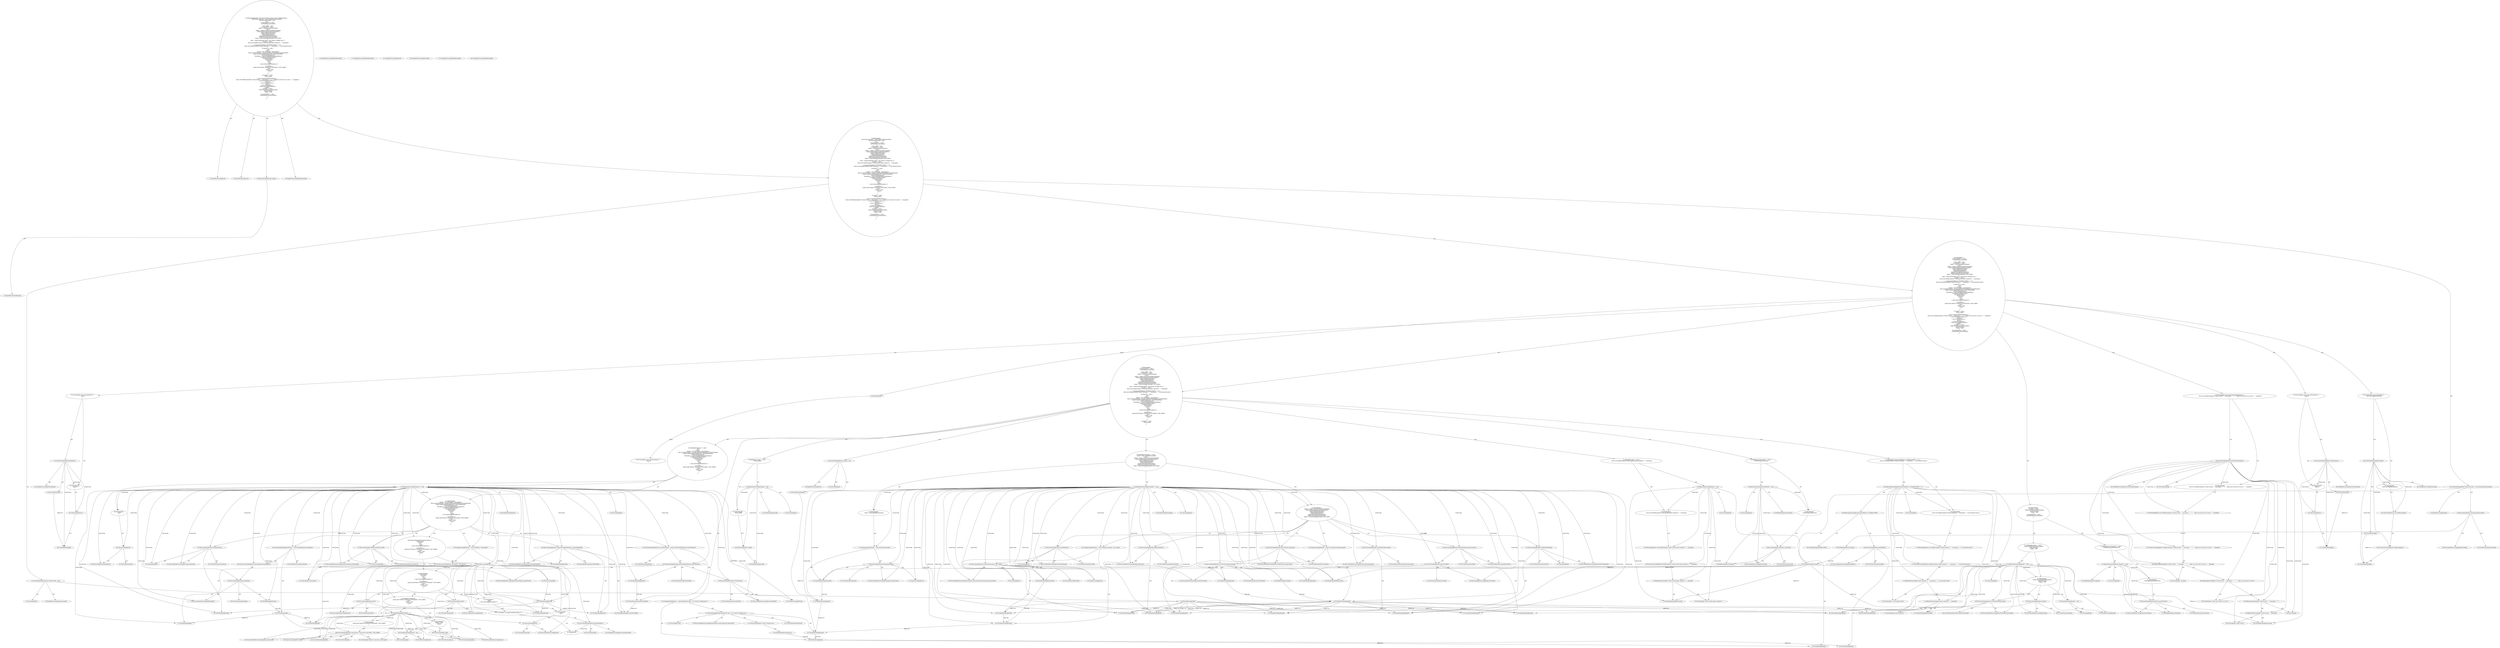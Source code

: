 digraph "execute#?,Project" {
0 [label="2:CtTypeReferenceImpl@void" shape=ellipse]
1 [label="2:CtVirtualElement@execute" shape=ellipse]
2 [label="2:CtParameterImpl@Project project" shape=ellipse]
3 [label="2:CtTypeReferenceImpl@Project" shape=ellipse]
4 [label="2:CtTypeReferenceImpl@BuildException" shape=ellipse]
5 [label="3:CtTypeReferenceImpl@String" shape=ellipse]
6 [label="3:CtExecutableReferenceImpl@getExecutable()" shape=ellipse]
7 [label="3:CtVirtualElement@getExecutable" shape=ellipse]
8 [label="3:CtFieldReadImpl@javaCommand" shape=ellipse]
9 [label="3:CtInvocationImpl@javaCommand.getExecutable()" shape=ellipse]
10 [label="3:CtVirtualElement@classname" shape=ellipse]
11 [label="3:CtLocalVariableImpl@final String classname = javaCommand.getExecutable()" shape=ellipse]
12 [label="4:CtTypeReferenceImpl@AntClassLoader" shape=ellipse]
13 [label="4:CtLiteralImpl@null" shape=ellipse]
14 [label="4:CtVirtualElement@loader" shape=ellipse]
15 [label="4:CtLocalVariableImpl@AntClassLoader loader = null" shape=ellipse]
16 [label="6:CtFieldReadImpl@sysProperties" shape=ellipse]
17 [label="6:CtLiteralImpl@null" shape=ellipse]
18 [label="6:CtBinaryOperatorImpl@sysProperties != null" shape=ellipse]
19 [label="7:CtExecutableReferenceImpl@setSystem()" shape=ellipse]
20 [label="7:CtVirtualElement@setSystem" shape=ellipse]
21 [label="7:CtFieldReadImpl@sysProperties" shape=ellipse]
22 [label="7:CtInvocationImpl@sysProperties.setSystem()" shape=ellipse]
23 [label="6:CtBlockImpl@\{
    sysProperties.setSystem();
\}" shape=ellipse]
24 [label="6:CtIfImpl@if (sysProperties != null) \{
    sysProperties.setSystem();
\}" shape=ellipse]
25 [label="9:CtTypeReferenceImpl@Class" shape=ellipse]
26 [label="9:CtLiteralImpl@null" shape=ellipse]
27 [label="9:CtVirtualElement@target" shape=ellipse]
28 [label="9:CtLocalVariableImpl@Class target = null" shape=ellipse]
29 [label="10:CtFieldReadImpl@classpath" shape=ellipse]
30 [label="10:CtLiteralImpl@null" shape=ellipse]
31 [label="10:CtBinaryOperatorImpl@classpath == null" shape=ellipse]
32 [label="11:CtVariableWriteImpl@target" shape=ellipse]
33 [label="11:CtExecutableReferenceImpl@forName(java.lang.String)" shape=ellipse]
34 [label="11:CtVirtualElement@forName" shape=ellipse]
35 [label="11:CtTypeAccessImpl@Class" shape=ellipse]
36 [label="11:CtVariableReadImpl@classname" shape=ellipse]
37 [label="11:CtInvocationImpl@Class.forName(classname)" shape=ellipse]
38 [label="11:CtAssignmentImpl@target = Class.forName(classname)" shape=ellipse]
39 [label="10:CtBlockImpl@\{
    target = Class.forName(classname);
\}" shape=ellipse]
40 [label="13:CtVariableWriteImpl@loader" shape=ellipse]
41 [label="13:CtExecutableReferenceImpl@createClassLoader()" shape=ellipse]
42 [label="13:CtVirtualElement@createClassLoader" shape=ellipse]
43 [label="13:CtVariableReadImpl@project" shape=ellipse]
44 [label="13:CtFieldReadImpl@classpath" shape=ellipse]
45 [label="13:CtInvocationImpl@project.createClassLoader(classpath)" shape=ellipse]
46 [label="13:CtAssignmentImpl@loader = project.createClassLoader(classpath)" shape=ellipse]
47 [label="14:CtExecutableReferenceImpl@setParent()" shape=ellipse]
48 [label="14:CtVirtualElement@setParent" shape=ellipse]
49 [label="14:CtVariableReadImpl@loader" shape=ellipse]
50 [label="14:CtExecutableReferenceImpl@getCoreLoader()" shape=ellipse]
51 [label="14:CtVirtualElement@getCoreLoader" shape=ellipse]
52 [label="14:CtVariableReadImpl@project" shape=ellipse]
53 [label="14:CtInvocationImpl@project.getCoreLoader()" shape=ellipse]
54 [label="14:CtInvocationImpl@loader.setParent(project.getCoreLoader())" shape=ellipse]
55 [label="15:CtExecutableReferenceImpl@setParentFirst(boolean)" shape=ellipse]
56 [label="15:CtVirtualElement@setParentFirst" shape=ellipse]
57 [label="15:CtVariableReadImpl@loader" shape=ellipse]
58 [label="15:CtLiteralImpl@false" shape=ellipse]
59 [label="15:CtInvocationImpl@loader.setParentFirst(false)" shape=ellipse]
60 [label="16:CtExecutableReferenceImpl@addJavaLibraries()" shape=ellipse]
61 [label="16:CtVirtualElement@addJavaLibraries" shape=ellipse]
62 [label="16:CtVariableReadImpl@loader" shape=ellipse]
63 [label="16:CtInvocationImpl@loader.addJavaLibraries()" shape=ellipse]
64 [label="17:CtExecutableReferenceImpl@setIsolated(boolean)" shape=ellipse]
65 [label="17:CtVirtualElement@setIsolated" shape=ellipse]
66 [label="17:CtVariableReadImpl@loader" shape=ellipse]
67 [label="17:CtLiteralImpl@true" shape=ellipse]
68 [label="17:CtInvocationImpl@loader.setIsolated(true)" shape=ellipse]
69 [label="18:CtExecutableReferenceImpl@setThreadContextLoader()" shape=ellipse]
70 [label="18:CtVirtualElement@setThreadContextLoader" shape=ellipse]
71 [label="18:CtVariableReadImpl@loader" shape=ellipse]
72 [label="18:CtInvocationImpl@loader.setThreadContextLoader()" shape=ellipse]
73 [label="19:CtExecutableReferenceImpl@forceLoadClass(java.lang.String)" shape=ellipse]
74 [label="19:CtVirtualElement@forceLoadClass" shape=ellipse]
75 [label="19:CtVariableReadImpl@loader" shape=ellipse]
76 [label="19:CtVariableReadImpl@classname" shape=ellipse]
77 [label="19:CtInvocationImpl@loader.forceLoadClass(classname)" shape=ellipse]
78 [label="20:CtVariableWriteImpl@target" shape=ellipse]
79 [label="20:CtExecutableReferenceImpl@forName(java.lang.String,boolean,java.lang.ClassLoader)" shape=ellipse]
80 [label="20:CtVirtualElement@forName" shape=ellipse]
81 [label="20:CtTypeAccessImpl@Class" shape=ellipse]
82 [label="20:CtVariableReadImpl@classname" shape=ellipse]
83 [label="20:CtLiteralImpl@true" shape=ellipse]
84 [label="20:CtVariableReadImpl@loader" shape=ellipse]
85 [label="20:CtInvocationImpl@Class.forName(classname, true, loader)" shape=ellipse]
86 [label="20:CtAssignmentImpl@target = Class.forName(classname, true, loader)" shape=ellipse]
87 [label="12:CtBlockImpl@\{
    loader = project.createClassLoader(classpath);
    loader.setParent(project.getCoreLoader());
    loader.setParentFirst(false);
    loader.addJavaLibraries();
    loader.setIsolated(true);
    loader.setThreadContextLoader();
    loader.forceLoadClass(classname);
    target = Class.forName(classname, true, loader);
\}" shape=ellipse]
88 [label="10:CtIfImpl@if (classpath == null) \{
    target = Class.forName(classname);
\} else \{
    loader = project.createClassLoader(classpath);
    loader.setParent(project.getCoreLoader());
    loader.setParentFirst(false);
    loader.addJavaLibraries();
    loader.setIsolated(true);
    loader.setThreadContextLoader();
    loader.forceLoadClass(classname);
    target = Class.forName(classname, true, loader);
\}" shape=ellipse]
89 [label="22:CtFieldWriteImpl@main" shape=ellipse]
90 [label="22:CtExecutableReferenceImpl@getMethod(java.lang.String,java.lang.Class[])" shape=ellipse]
91 [label="22:CtVirtualElement@getMethod" shape=ellipse]
92 [label="22:CtVariableReadImpl@target" shape=ellipse]
93 [label="22:CtLiteralImpl@\"main\"" shape=ellipse]
94 [label="22:CtNewArrayImpl@new Class[]\{ String[].class \}" shape=ellipse]
95 [label="22:CtFieldReadImpl@String[].class" shape=ellipse]
96 [label="22:CtInvocationImpl@target.getMethod(\"main\", new Class[]\{ String[].class \})" shape=ellipse]
97 [label="22:CtAssignmentImpl@main = target.getMethod(\"main\", new Class[]\{ String[].class \})" shape=ellipse]
98 [label="23:CtFieldReadImpl@main" shape=ellipse]
99 [label="23:CtLiteralImpl@null" shape=ellipse]
100 [label="23:CtBinaryOperatorImpl@main == null" shape=ellipse]
101 [label="24:CtTypeReferenceImpl@BuildException" shape=ellipse]
102 [label="24:CtLiteralImpl@\"Could not find main() method in \"" shape=ellipse]
103 [label="24:CtVariableReadImpl@classname" shape=ellipse]
104 [label="24:CtBinaryOperatorImpl@\"Could not find main() method in \" + classname" shape=ellipse]
105 [label="24:CtConstructorCallImpl@new BuildException(\"Could not find main() method in \" + classname)" shape=ellipse]
106 [label="24:CtThrowImpl@throw new BuildException(\"Could not find main() method in \" + classname)" shape=ellipse]
107 [label="23:CtBlockImpl@\{
    throw new BuildException(\"Could not find main() method in \" + classname);
\}" shape=ellipse]
108 [label="23:CtIfImpl@if (main == null) \{
    throw new BuildException(\"Could not find main() method in \" + classname);
\}" shape=ellipse]
109 [label="26:CtExecutableReferenceImpl@getModifiers()" shape=ellipse]
110 [label="26:CtVirtualElement@getModifiers" shape=ellipse]
111 [label="26:CtFieldReadImpl@main" shape=ellipse]
112 [label="26:CtInvocationImpl@main.getModifiers()" shape=ellipse]
113 [label="26:CtFieldReadImpl@Modifier.STATIC" shape=ellipse]
114 [label="26:CtBinaryOperatorImpl@(main.getModifiers() & Modifier.STATIC)" shape=ellipse]
115 [label="26:CtLiteralImpl@0" shape=ellipse]
116 [label="26:CtBinaryOperatorImpl@(main.getModifiers() & Modifier.STATIC) == 0" shape=ellipse]
117 [label="27:CtTypeReferenceImpl@BuildException" shape=ellipse]
118 [label="27:CtLiteralImpl@\"main() method in \"" shape=ellipse]
119 [label="27:CtVariableReadImpl@classname" shape=ellipse]
120 [label="27:CtBinaryOperatorImpl@(\"main() method in \" + classname)" shape=ellipse]
121 [label="27:CtLiteralImpl@\" is not declared static\"" shape=ellipse]
122 [label="27:CtBinaryOperatorImpl@(\"main() method in \" + classname) + \" is not declared static\"" shape=ellipse]
123 [label="27:CtConstructorCallImpl@new BuildException((\"main() method in \" + classname) + \" is not declared static\")" shape=ellipse]
124 [label="27:CtThrowImpl@throw new BuildException((\"main() method in \" + classname) + \" is not declared static\")" shape=ellipse]
125 [label="26:CtBlockImpl@\{
    throw new BuildException((\"main() method in \" + classname) + \" is not declared static\");
\}" shape=ellipse]
126 [label="26:CtIfImpl@if ((main.getModifiers() & Modifier.STATIC) == 0) \{
    throw new BuildException((\"main() method in \" + classname) + \" is not declared static\");
\}" shape=ellipse]
127 [label="29:CtFieldReadImpl@timeout" shape=ellipse]
128 [label="29:CtLiteralImpl@null" shape=ellipse]
129 [label="29:CtBinaryOperatorImpl@timeout == null" shape=ellipse]
130 [label="30:CtExecutableReferenceImpl@run()" shape=ellipse]
131 [label="30:CtVirtualElement@run" shape=ellipse]
132 [label="30:CtInvocationImpl@run()" shape=ellipse]
133 [label="29:CtBlockImpl@\{
    run();
\}" shape=ellipse]
134 [label="32:CtFieldWriteImpl@thread" shape=ellipse]
135 [label="32:CtTypeReferenceImpl@Thread" shape=ellipse]
136 [label="32:CtThisAccessImpl@this" shape=ellipse]
137 [label="32:CtLiteralImpl@\"ExecuteJava\"" shape=ellipse]
138 [label="32:CtConstructorCallImpl@new Thread(this, \"ExecuteJava\")" shape=ellipse]
139 [label="32:CtAssignmentImpl@thread = new Thread(this, \"ExecuteJava\")" shape=ellipse]
140 [label="33:CtTypeReferenceImpl@Task" shape=ellipse]
141 [label="33:CtExecutableReferenceImpl@getThreadTask(java.lang.Thread)" shape=ellipse]
142 [label="33:CtVirtualElement@getThreadTask" shape=ellipse]
143 [label="33:CtVariableReadImpl@project" shape=ellipse]
144 [label="33:CtExecutableReferenceImpl@currentThread()" shape=ellipse]
145 [label="33:CtVirtualElement@currentThread" shape=ellipse]
146 [label="33:CtTypeAccessImpl@Thread" shape=ellipse]
147 [label="33:CtInvocationImpl@Thread.currentThread()" shape=ellipse]
148 [label="33:CtInvocationImpl@project.getThreadTask(Thread.currentThread())" shape=ellipse]
149 [label="33:CtVirtualElement@currentThreadTask" shape=ellipse]
150 [label="33:CtLocalVariableImpl@Task currentThreadTask = project.getThreadTask(Thread.currentThread())" shape=ellipse]
151 [label="34:CtExecutableReferenceImpl@registerThreadTask(Task)" shape=ellipse]
152 [label="34:CtVirtualElement@registerThreadTask" shape=ellipse]
153 [label="34:CtVariableReadImpl@project" shape=ellipse]
154 [label="34:CtFieldReadImpl@thread" shape=ellipse]
155 [label="34:CtVariableReadImpl@currentThreadTask" shape=ellipse]
156 [label="34:CtInvocationImpl@project.registerThreadTask(thread, currentThreadTask)" shape=ellipse]
157 [label="35:CtExecutableReferenceImpl@setDaemon(boolean)" shape=ellipse]
158 [label="35:CtVirtualElement@setDaemon" shape=ellipse]
159 [label="35:CtFieldReadImpl@thread" shape=ellipse]
160 [label="35:CtLiteralImpl@true" shape=ellipse]
161 [label="35:CtInvocationImpl@thread.setDaemon(true)" shape=ellipse]
162 [label="36:CtTypeReferenceImpl@Watchdog" shape=ellipse]
163 [label="36:CtTypeReferenceImpl@Watchdog" shape=ellipse]
164 [label="36:CtExecutableReferenceImpl@longValue()" shape=ellipse]
165 [label="36:CtVirtualElement@longValue" shape=ellipse]
166 [label="36:CtFieldReadImpl@timeout" shape=ellipse]
167 [label="36:CtInvocationImpl@timeout.longValue()" shape=ellipse]
168 [label="36:CtConstructorCallImpl@new Watchdog(timeout.longValue())" shape=ellipse]
169 [label="36:CtVirtualElement@w" shape=ellipse]
170 [label="36:CtLocalVariableImpl@Watchdog w = new Watchdog(timeout.longValue())" shape=ellipse]
171 [label="37:CtExecutableReferenceImpl@addTimeoutObserver(PlaceHold)" shape=ellipse]
172 [label="37:CtVirtualElement@addTimeoutObserver" shape=ellipse]
173 [label="37:CtVariableReadImpl@w" shape=ellipse]
174 [label="37:CtThisAccessImpl@this" shape=ellipse]
175 [label="37:CtInvocationImpl@w.addTimeoutObserver(this)" shape=ellipse]
176 [label="38:CtThisAccessImpl@this" shape=ellipse]
177 [label="39:CtExecutableReferenceImpl@start()" shape=ellipse]
178 [label="39:CtVirtualElement@start" shape=ellipse]
179 [label="39:CtFieldReadImpl@thread" shape=ellipse]
180 [label="39:CtInvocationImpl@thread.start()" shape=ellipse]
181 [label="40:CtExecutableReferenceImpl@start()" shape=ellipse]
182 [label="40:CtVirtualElement@start" shape=ellipse]
183 [label="40:CtVariableReadImpl@w" shape=ellipse]
184 [label="40:CtInvocationImpl@w.start()" shape=ellipse]
185 [label="42:CtExecutableReferenceImpl@wait()" shape=ellipse]
186 [label="42:CtVirtualElement@wait" shape=ellipse]
187 [label="42:CtInvocationImpl@wait()" shape=ellipse]
188 [label="41:CtBlockImpl@\{
    wait();
\}" shape=ellipse]
189 [label="43:CtVirtualElement@e" shape=ellipse]
190 [label="43:CtTypeReferenceImpl@InterruptedException" shape=ellipse]
191 [label="43:CtCatchVariableImpl@InterruptedException e" shape=ellipse]
192 [label="43:CtBlockImpl@\{
\}" shape=ellipse]
193 [label="43:CtCatchImpl@ catch (InterruptedException e) \{
\}" shape=ellipse]
194 [label="41:CtTryImpl@try \{
    wait();
\} catch (InterruptedException e) \{
\}" shape=ellipse]
195 [label="45:CtFieldReadImpl@timedOut" shape=ellipse]
196 [label="46:CtExecutableReferenceImpl@log(java.lang.String)" shape=ellipse]
197 [label="46:CtVirtualElement@log" shape=ellipse]
198 [label="46:CtVariableReadImpl@project" shape=ellipse]
199 [label="46:CtLiteralImpl@\"Timeout: sub-process interrupted\"" shape=ellipse]
200 [label="46:CtTypeAccessImpl@MSG_WARN" shape=ellipse]
201 [label="46:CtInvocationImpl@project.log(\"Timeout: sub-process interrupted\", MSG_WARN)" shape=ellipse]
202 [label="45:CtBlockImpl@\{
    project.log(\"Timeout: sub-process interrupted\", MSG_WARN);
\}" shape=ellipse]
203 [label="48:CtFieldWriteImpl@thread" shape=ellipse]
204 [label="48:CtLiteralImpl@null" shape=ellipse]
205 [label="48:CtAssignmentImpl@thread = null" shape=ellipse]
206 [label="49:CtExecutableReferenceImpl@stop()" shape=ellipse]
207 [label="49:CtVirtualElement@stop" shape=ellipse]
208 [label="49:CtVariableReadImpl@w" shape=ellipse]
209 [label="49:CtInvocationImpl@w.stop()" shape=ellipse]
210 [label="47:CtBlockImpl@\{
    thread = null;
    w.stop();
\}" shape=ellipse]
211 [label="45:CtIfImpl@if (timedOut) \{
    project.log(\"Timeout: sub-process interrupted\", MSG_WARN);
\} else \{
    thread = null;
    w.stop();
\}" shape=ellipse]
212 [label="38:CtBlockImpl@\{
    thread.start();
    w.start();
    try \{
        wait();
    \} catch (InterruptedException e) \{
    \}
    if (timedOut) \{
        project.log(\"Timeout: sub-process interrupted\", MSG_WARN);
    \} else \{
        thread = null;
        w.stop();
    \}
\}" shape=ellipse]
213 [label="38:CtSynchronizedImpl@synchronized(this) \{
    thread.start();
    w.start();
    try \{
        wait();
    \} catch (InterruptedException e) \{
    \}
    if (timedOut) \{
        project.log(\"Timeout: sub-process interrupted\", MSG_WARN);
    \} else \{
        thread = null;
        w.stop();
    \}
\}" shape=ellipse]
214 [label="31:CtBlockImpl@\{
    thread = new Thread(this, \"ExecuteJava\");
    Task currentThreadTask = project.getThreadTask(Thread.currentThread());
    project.registerThreadTask(thread, currentThreadTask);
    thread.setDaemon(true);
    Watchdog w = new Watchdog(timeout.longValue());
    w.addTimeoutObserver(this);
    synchronized(this) \{
        thread.start();
        w.start();
        try \{
            wait();
        \} catch (InterruptedException e) \{
        \}
        if (timedOut) \{
            project.log(\"Timeout: sub-process interrupted\", MSG_WARN);
        \} else \{
            thread = null;
            w.stop();
        \}
    \}
\}" shape=ellipse]
215 [label="29:CtIfImpl@if (timeout == null) \{
    run();
\} else \{
    thread = new Thread(this, \"ExecuteJava\");
    Task currentThreadTask = project.getThreadTask(Thread.currentThread());
    project.registerThreadTask(thread, currentThreadTask);
    thread.setDaemon(true);
    Watchdog w = new Watchdog(timeout.longValue());
    w.addTimeoutObserver(this);
    synchronized(this) \{
        thread.start();
        w.start();
        try \{
            wait();
        \} catch (InterruptedException e) \{
        \}
        if (timedOut) \{
            project.log(\"Timeout: sub-process interrupted\", MSG_WARN);
        \} else \{
            thread = null;
            w.stop();
        \}
    \}
\}" shape=ellipse]
216 [label="53:CtFieldReadImpl@caught" shape=ellipse]
217 [label="53:CtLiteralImpl@null" shape=ellipse]
218 [label="53:CtBinaryOperatorImpl@caught != null" shape=ellipse]
219 [label="54:CtFieldReadImpl@caught" shape=ellipse]
220 [label="54:CtThrowImpl@throw caught" shape=ellipse]
221 [label="53:CtBlockImpl@\{
    throw caught;
\}" shape=ellipse]
222 [label="53:CtIfImpl@if (caught != null) \{
    throw caught;
\}" shape=ellipse]
223 [label="5:CtBlockImpl@\{
    if (sysProperties != null) \{
        sysProperties.setSystem();
    \}
    Class target = null;
    if (classpath == null) \{
        target = Class.forName(classname);
    \} else \{
        loader = project.createClassLoader(classpath);
        loader.setParent(project.getCoreLoader());
        loader.setParentFirst(false);
        loader.addJavaLibraries();
        loader.setIsolated(true);
        loader.setThreadContextLoader();
        loader.forceLoadClass(classname);
        target = Class.forName(classname, true, loader);
    \}
    main = target.getMethod(\"main\", new Class[]\{ String[].class \});
    if (main == null) \{
        throw new BuildException(\"Could not find main() method in \" + classname);
    \}
    if ((main.getModifiers() & Modifier.STATIC) == 0) \{
        throw new BuildException((\"main() method in \" + classname) + \" is not declared static\");
    \}
    if (timeout == null) \{
        run();
    \} else \{
        thread = new Thread(this, \"ExecuteJava\");
        Task currentThreadTask = project.getThreadTask(Thread.currentThread());
        project.registerThreadTask(thread, currentThreadTask);
        thread.setDaemon(true);
        Watchdog w = new Watchdog(timeout.longValue());
        w.addTimeoutObserver(this);
        synchronized(this) \{
            thread.start();
            w.start();
            try \{
                wait();
            \} catch (InterruptedException e) \{
            \}
            if (timedOut) \{
                project.log(\"Timeout: sub-process interrupted\", MSG_WARN);
            \} else \{
                thread = null;
                w.stop();
            \}
        \}
    \}
    if (caught != null) \{
        throw caught;
    \}
\}" shape=ellipse]
224 [label="56:CtVirtualElement@e" shape=ellipse]
225 [label="56:CtTypeReferenceImpl@ClassNotFoundException" shape=ellipse]
226 [label="56:CtCatchVariableImpl@ClassNotFoundException e" shape=ellipse]
227 [label="57:CtTypeReferenceImpl@BuildException" shape=ellipse]
228 [label="58:CtLiteralImpl@\"Could not find \"" shape=ellipse]
229 [label="58:CtVariableReadImpl@classname" shape=ellipse]
230 [label="58:CtBinaryOperatorImpl@(\"Could not find \" + classname)" shape=ellipse]
231 [label="58:CtLiteralImpl@\".\"" shape=ellipse]
232 [label="58:CtBinaryOperatorImpl@((\"Could not find \" + classname) + \".\")" shape=ellipse]
233 [label="58:CtLiteralImpl@\" Make sure you have it in your\"" shape=ellipse]
234 [label="58:CtBinaryOperatorImpl@(((\"Could not find \" + classname) + \".\") + \" Make sure you have it in your\")" shape=ellipse]
235 [label="59:CtLiteralImpl@\" classpath\"" shape=ellipse]
236 [label="58:CtBinaryOperatorImpl@(((\"Could not find \" + classname) + \".\") + \" Make sure you have it in your\") + \" classpath\"" shape=ellipse]
237 [label="57:CtConstructorCallImpl@new BuildException((((\"Could not find \" + classname) + \".\") + \" Make sure you have it in your\") + \" classpath\")" shape=ellipse]
238 [label="57:CtThrowImpl@throw new BuildException((((\"Could not find \" + classname) + \".\") + \" Make sure you have it in your\") + \" classpath\")" shape=ellipse]
239 [label="56:CtBlockImpl@\{
    throw new BuildException((((\"Could not find \" + classname) + \".\") + \" Make sure you have it in your\") + \" classpath\");
\}" shape=ellipse]
240 [label="56:CtCatchImpl@ catch (ClassNotFoundException e) \{
    throw new BuildException((((\"Could not find \" + classname) + \".\") + \" Make sure you have it in your\") + \" classpath\");
\}" shape=ellipse]
241 [label="60:CtVirtualElement@e" shape=ellipse]
242 [label="60:CtTypeReferenceImpl@SecurityException" shape=ellipse]
243 [label="60:CtCatchVariableImpl@SecurityException e" shape=ellipse]
244 [label="61:CtVariableReadImpl@e" shape=ellipse]
245 [label="61:CtThrowImpl@throw e" shape=ellipse]
246 [label="60:CtBlockImpl@\{
    throw e;
\}" shape=ellipse]
247 [label="60:CtCatchImpl@ catch (SecurityException e) \{
    throw e;
\}" shape=ellipse]
248 [label="62:CtVirtualElement@e" shape=ellipse]
249 [label="62:CtTypeReferenceImpl@ThreadDeath" shape=ellipse]
250 [label="62:CtCatchVariableImpl@ThreadDeath e" shape=ellipse]
251 [label="63:CtVariableReadImpl@e" shape=ellipse]
252 [label="63:CtThrowImpl@throw e" shape=ellipse]
253 [label="62:CtBlockImpl@\{
    throw e;
\}" shape=ellipse]
254 [label="62:CtCatchImpl@ catch (ThreadDeath e) \{
    throw e;
\}" shape=ellipse]
255 [label="64:CtVirtualElement@e" shape=ellipse]
256 [label="64:CtTypeReferenceImpl@Throwable" shape=ellipse]
257 [label="64:CtCatchVariableImpl@Throwable e" shape=ellipse]
258 [label="65:CtTypeReferenceImpl@BuildException" shape=ellipse]
259 [label="65:CtVariableReadImpl@e" shape=ellipse]
260 [label="65:CtConstructorCallImpl@new BuildException(e)" shape=ellipse]
261 [label="65:CtThrowImpl@throw new BuildException(e)" shape=ellipse]
262 [label="64:CtBlockImpl@\{
    throw new BuildException(e);
\}" shape=ellipse]
263 [label="64:CtCatchImpl@ catch (Throwable e) \{
    throw new BuildException(e);
\}" shape=ellipse]
264 [label="67:CtVariableReadImpl@loader" shape=ellipse]
265 [label="67:CtLiteralImpl@null" shape=ellipse]
266 [label="67:CtBinaryOperatorImpl@loader != null" shape=ellipse]
267 [label="68:CtExecutableReferenceImpl@resetThreadContextLoader()" shape=ellipse]
268 [label="68:CtVirtualElement@resetThreadContextLoader" shape=ellipse]
269 [label="68:CtVariableReadImpl@loader" shape=ellipse]
270 [label="68:CtInvocationImpl@loader.resetThreadContextLoader()" shape=ellipse]
271 [label="69:CtExecutableReferenceImpl@cleanup()" shape=ellipse]
272 [label="69:CtVirtualElement@cleanup" shape=ellipse]
273 [label="69:CtVariableReadImpl@loader" shape=ellipse]
274 [label="69:CtInvocationImpl@loader.cleanup()" shape=ellipse]
275 [label="70:CtVariableWriteImpl@loader" shape=ellipse]
276 [label="70:CtLiteralImpl@null" shape=ellipse]
277 [label="70:CtAssignmentImpl@loader = null" shape=ellipse]
278 [label="67:CtBlockImpl@\{
    loader.resetThreadContextLoader();
    loader.cleanup();
    loader = null;
\}" shape=ellipse]
279 [label="67:CtIfImpl@if (loader != null) \{
    loader.resetThreadContextLoader();
    loader.cleanup();
    loader = null;
\}" shape=ellipse]
280 [label="72:CtFieldReadImpl@sysProperties" shape=ellipse]
281 [label="72:CtLiteralImpl@null" shape=ellipse]
282 [label="72:CtBinaryOperatorImpl@sysProperties != null" shape=ellipse]
283 [label="73:CtExecutableReferenceImpl@restoreSystem()" shape=ellipse]
284 [label="73:CtVirtualElement@restoreSystem" shape=ellipse]
285 [label="73:CtFieldReadImpl@sysProperties" shape=ellipse]
286 [label="73:CtInvocationImpl@sysProperties.restoreSystem()" shape=ellipse]
287 [label="72:CtBlockImpl@\{
    sysProperties.restoreSystem();
\}" shape=ellipse]
288 [label="72:CtIfImpl@if (sysProperties != null) \{
    sysProperties.restoreSystem();
\}" shape=ellipse]
289 [label="66:CtBlockImpl@\{
    if (loader != null) \{
        loader.resetThreadContextLoader();
        loader.cleanup();
        loader = null;
    \}
    if (sysProperties != null) \{
        sysProperties.restoreSystem();
    \}
\}" shape=ellipse]
290 [label="5:CtTryImpl@try \{
    if (sysProperties != null) \{
        sysProperties.setSystem();
    \}
    Class target = null;
    if (classpath == null) \{
        target = Class.forName(classname);
    \} else \{
        loader = project.createClassLoader(classpath);
        loader.setParent(project.getCoreLoader());
        loader.setParentFirst(false);
        loader.addJavaLibraries();
        loader.setIsolated(true);
        loader.setThreadContextLoader();
        loader.forceLoadClass(classname);
        target = Class.forName(classname, true, loader);
    \}
    main = target.getMethod(\"main\", new Class[]\{ String[].class \});
    if (main == null) \{
        throw new BuildException(\"Could not find main() method in \" + classname);
    \}
    if ((main.getModifiers() & Modifier.STATIC) == 0) \{
        throw new BuildException((\"main() method in \" + classname) + \" is not declared static\");
    \}
    if (timeout == null) \{
        run();
    \} else \{
        thread = new Thread(this, \"ExecuteJava\");
        Task currentThreadTask = project.getThreadTask(Thread.currentThread());
        project.registerThreadTask(thread, currentThreadTask);
        thread.setDaemon(true);
        Watchdog w = new Watchdog(timeout.longValue());
        w.addTimeoutObserver(this);
        synchronized(this) \{
            thread.start();
            w.start();
            try \{
                wait();
            \} catch (InterruptedException e) \{
            \}
            if (timedOut) \{
                project.log(\"Timeout: sub-process interrupted\", MSG_WARN);
            \} else \{
                thread = null;
                w.stop();
            \}
        \}
    \}
    if (caught != null) \{
        throw caught;
    \}
\} catch (ClassNotFoundException e) \{
    throw new BuildException((((\"Could not find \" + classname) + \".\") + \" Make sure you have it in your\") + \" classpath\");
\} catch (SecurityException e) \{
    throw e;
\} catch (ThreadDeath e) \{
    throw e;
\} catch (Throwable e) \{
    throw new BuildException(e);
\} finally \{
    if (loader != null) \{
        loader.resetThreadContextLoader();
        loader.cleanup();
        loader = null;
    \}
    if (sysProperties != null) \{
        sysProperties.restoreSystem();
    \}
\}" shape=ellipse]
291 [label="2:CtBlockImpl@\{
    final String classname = javaCommand.getExecutable();
    AntClassLoader loader = null;
    try \{
        if (sysProperties != null) \{
            sysProperties.setSystem();
        \}
        Class target = null;
        if (classpath == null) \{
            target = Class.forName(classname);
        \} else \{
            loader = project.createClassLoader(classpath);
            loader.setParent(project.getCoreLoader());
            loader.setParentFirst(false);
            loader.addJavaLibraries();
            loader.setIsolated(true);
            loader.setThreadContextLoader();
            loader.forceLoadClass(classname);
            target = Class.forName(classname, true, loader);
        \}
        main = target.getMethod(\"main\", new Class[]\{ String[].class \});
        if (main == null) \{
            throw new BuildException(\"Could not find main() method in \" + classname);
        \}
        if ((main.getModifiers() & Modifier.STATIC) == 0) \{
            throw new BuildException((\"main() method in \" + classname) + \" is not declared static\");
        \}
        if (timeout == null) \{
            run();
        \} else \{
            thread = new Thread(this, \"ExecuteJava\");
            Task currentThreadTask = project.getThreadTask(Thread.currentThread());
            project.registerThreadTask(thread, currentThreadTask);
            thread.setDaemon(true);
            Watchdog w = new Watchdog(timeout.longValue());
            w.addTimeoutObserver(this);
            synchronized(this) \{
                thread.start();
                w.start();
                try \{
                    wait();
                \} catch (InterruptedException e) \{
                \}
                if (timedOut) \{
                    project.log(\"Timeout: sub-process interrupted\", MSG_WARN);
                \} else \{
                    thread = null;
                    w.stop();
                \}
            \}
        \}
        if (caught != null) \{
            throw caught;
        \}
    \} catch (ClassNotFoundException e) \{
        throw new BuildException((((\"Could not find \" + classname) + \".\") + \" Make sure you have it in your\") + \" classpath\");
    \} catch (SecurityException e) \{
        throw e;
    \} catch (ThreadDeath e) \{
        throw e;
    \} catch (Throwable e) \{
        throw new BuildException(e);
    \} finally \{
        if (loader != null) \{
            loader.resetThreadContextLoader();
            loader.cleanup();
            loader = null;
        \}
        if (sysProperties != null) \{
            sysProperties.restoreSystem();
        \}
    \}
\}" shape=ellipse]
292 [label="2:CtMethodImpl@public void execute(Project project) throws BuildException \{
    final String classname = javaCommand.getExecutable();
    AntClassLoader loader = null;
    try \{
        if (sysProperties != null) \{
            sysProperties.setSystem();
        \}
        Class target = null;
        if (classpath == null) \{
            target = Class.forName(classname);
        \} else \{
            loader = project.createClassLoader(classpath);
            loader.setParent(project.getCoreLoader());
            loader.setParentFirst(false);
            loader.addJavaLibraries();
            loader.setIsolated(true);
            loader.setThreadContextLoader();
            loader.forceLoadClass(classname);
            target = Class.forName(classname, true, loader);
        \}
        main = target.getMethod(\"main\", new Class[]\{ String[].class \});
        if (main == null) \{
            throw new BuildException(\"Could not find main() method in \" + classname);
        \}
        if ((main.getModifiers() & Modifier.STATIC) == 0) \{
            throw new BuildException((\"main() method in \" + classname) + \" is not declared static\");
        \}
        if (timeout == null) \{
            run();
        \} else \{
            thread = new Thread(this, \"ExecuteJava\");
            Task currentThreadTask = project.getThreadTask(Thread.currentThread());
            project.registerThreadTask(thread, currentThreadTask);
            thread.setDaemon(true);
            Watchdog w = new Watchdog(timeout.longValue());
            w.addTimeoutObserver(this);
            synchronized(this) \{
                thread.start();
                w.start();
                try \{
                    wait();
                \} catch (InterruptedException e) \{
                \}
                if (timedOut) \{
                    project.log(\"Timeout: sub-process interrupted\", MSG_WARN);
                \} else \{
                    thread = null;
                    w.stop();
                \}
            \}
        \}
        if (caught != null) \{
            throw caught;
        \}
    \} catch (ClassNotFoundException e) \{
        throw new BuildException((((\"Could not find \" + classname) + \".\") + \" Make sure you have it in your\") + \" classpath\");
    \} catch (SecurityException e) \{
        throw e;
    \} catch (ThreadDeath e) \{
        throw e;
    \} catch (Throwable e) \{
        throw new BuildException(e);
    \} finally \{
        if (loader != null) \{
            loader.resetThreadContextLoader();
            loader.cleanup();
            loader = null;
        \}
        if (sysProperties != null) \{
            sysProperties.restoreSystem();
        \}
    \}
\}" shape=ellipse]
293 [label="60:Insert@INSERT" shape=ellipse]
294 [label="60:CtCatchImpl@ catch (BuildException e) \{
    throw e;
\}" shape=ellipse]
2 -> 3 [label="AST"];
8 -> 10 [label="Data Dep"];
9 -> 7 [label="AST"];
9 -> 8 [label="AST"];
9 -> 6 [label="AST"];
10 -> 36 [label="Define-Use"];
10 -> 76 [label="Define-Use"];
10 -> 82 [label="Define-Use"];
10 -> 103 [label="Define-Use"];
10 -> 119 [label="Define-Use"];
10 -> 229 [label="Define-Use"];
11 -> 10 [label="AST"];
11 -> 5 [label="AST"];
11 -> 9 [label="AST"];
14 -> 49 [label="Define-Use"];
14 -> 57 [label="Define-Use"];
14 -> 62 [label="Define-Use"];
14 -> 66 [label="Define-Use"];
14 -> 71 [label="Define-Use"];
14 -> 75 [label="Define-Use"];
14 -> 84 [label="Define-Use"];
14 -> 264 [label="Define-Use"];
14 -> 269 [label="Define-Use"];
14 -> 273 [label="Define-Use"];
15 -> 14 [label="AST"];
15 -> 12 [label="AST"];
15 -> 13 [label="AST"];
18 -> 16 [label="AST"];
18 -> 17 [label="AST"];
18 -> 23 [label="Control Dep"];
18 -> 22 [label="Control Dep"];
18 -> 19 [label="Control Dep"];
18 -> 21 [label="Control Dep"];
22 -> 20 [label="AST"];
22 -> 21 [label="AST"];
22 -> 19 [label="AST"];
23 -> 22 [label="AST"];
24 -> 18 [label="AST"];
24 -> 23 [label="AST"];
27 -> 92 [label="Define-Use"];
28 -> 27 [label="AST"];
28 -> 25 [label="AST"];
28 -> 26 [label="AST"];
31 -> 29 [label="AST"];
31 -> 30 [label="AST"];
31 -> 39 [label="Control Dep"];
31 -> 38 [label="Control Dep"];
31 -> 32 [label="Control Dep"];
31 -> 37 [label="Control Dep"];
31 -> 33 [label="Control Dep"];
31 -> 35 [label="Control Dep"];
31 -> 36 [label="Control Dep"];
31 -> 87 [label="Control Dep"];
31 -> 46 [label="Control Dep"];
31 -> 40 [label="Control Dep"];
31 -> 45 [label="Control Dep"];
31 -> 41 [label="Control Dep"];
31 -> 43 [label="Control Dep"];
31 -> 44 [label="Control Dep"];
31 -> 54 [label="Control Dep"];
31 -> 47 [label="Control Dep"];
31 -> 49 [label="Control Dep"];
31 -> 53 [label="Control Dep"];
31 -> 50 [label="Control Dep"];
31 -> 52 [label="Control Dep"];
31 -> 59 [label="Control Dep"];
31 -> 55 [label="Control Dep"];
31 -> 57 [label="Control Dep"];
31 -> 58 [label="Control Dep"];
31 -> 63 [label="Control Dep"];
31 -> 60 [label="Control Dep"];
31 -> 62 [label="Control Dep"];
31 -> 68 [label="Control Dep"];
31 -> 64 [label="Control Dep"];
31 -> 66 [label="Control Dep"];
31 -> 67 [label="Control Dep"];
31 -> 72 [label="Control Dep"];
31 -> 69 [label="Control Dep"];
31 -> 71 [label="Control Dep"];
31 -> 77 [label="Control Dep"];
31 -> 73 [label="Control Dep"];
31 -> 75 [label="Control Dep"];
31 -> 76 [label="Control Dep"];
31 -> 86 [label="Control Dep"];
31 -> 78 [label="Control Dep"];
31 -> 85 [label="Control Dep"];
31 -> 79 [label="Control Dep"];
31 -> 81 [label="Control Dep"];
31 -> 82 [label="Control Dep"];
31 -> 83 [label="Control Dep"];
31 -> 84 [label="Control Dep"];
32 -> 92 [label="Define-Use"];
36 -> 32 [label="Data Dep"];
37 -> 34 [label="AST"];
37 -> 35 [label="AST"];
37 -> 33 [label="AST"];
37 -> 36 [label="AST"];
38 -> 32 [label="AST"];
38 -> 37 [label="AST"];
39 -> 38 [label="AST"];
40 -> 49 [label="Define-Use"];
40 -> 57 [label="Define-Use"];
40 -> 62 [label="Define-Use"];
40 -> 66 [label="Define-Use"];
40 -> 71 [label="Define-Use"];
40 -> 75 [label="Define-Use"];
40 -> 84 [label="Define-Use"];
40 -> 264 [label="Define-Use"];
40 -> 269 [label="Define-Use"];
40 -> 273 [label="Define-Use"];
43 -> 40 [label="Data Dep"];
44 -> 40 [label="Data Dep"];
45 -> 42 [label="AST"];
45 -> 43 [label="AST"];
45 -> 41 [label="AST"];
45 -> 44 [label="AST"];
46 -> 40 [label="AST"];
46 -> 45 [label="AST"];
53 -> 51 [label="AST"];
53 -> 52 [label="AST"];
53 -> 50 [label="AST"];
54 -> 48 [label="AST"];
54 -> 49 [label="AST"];
54 -> 47 [label="AST"];
54 -> 53 [label="AST"];
59 -> 56 [label="AST"];
59 -> 57 [label="AST"];
59 -> 55 [label="AST"];
59 -> 58 [label="AST"];
63 -> 61 [label="AST"];
63 -> 62 [label="AST"];
63 -> 60 [label="AST"];
68 -> 65 [label="AST"];
68 -> 66 [label="AST"];
68 -> 64 [label="AST"];
68 -> 67 [label="AST"];
72 -> 70 [label="AST"];
72 -> 71 [label="AST"];
72 -> 69 [label="AST"];
77 -> 74 [label="AST"];
77 -> 75 [label="AST"];
77 -> 73 [label="AST"];
77 -> 76 [label="AST"];
78 -> 92 [label="Define-Use"];
82 -> 78 [label="Data Dep"];
84 -> 78 [label="Data Dep"];
85 -> 80 [label="AST"];
85 -> 81 [label="AST"];
85 -> 79 [label="AST"];
85 -> 82 [label="AST"];
85 -> 83 [label="AST"];
85 -> 84 [label="AST"];
86 -> 78 [label="AST"];
86 -> 85 [label="AST"];
87 -> 46 [label="AST"];
87 -> 54 [label="AST"];
87 -> 59 [label="AST"];
87 -> 63 [label="AST"];
87 -> 68 [label="AST"];
87 -> 72 [label="AST"];
87 -> 77 [label="AST"];
87 -> 86 [label="AST"];
88 -> 31 [label="AST"];
88 -> 39 [label="AST"];
88 -> 87 [label="AST"];
89 -> 98 [label="Define-Use"];
89 -> 111 [label="Define-Use"];
92 -> 89 [label="Data Dep"];
94 -> 95 [label="AST"];
95 -> 89 [label="Data Dep"];
96 -> 91 [label="AST"];
96 -> 92 [label="AST"];
96 -> 90 [label="AST"];
96 -> 93 [label="AST"];
96 -> 94 [label="AST"];
97 -> 89 [label="AST"];
97 -> 96 [label="AST"];
100 -> 98 [label="AST"];
100 -> 99 [label="AST"];
100 -> 107 [label="Control Dep"];
100 -> 106 [label="Control Dep"];
100 -> 105 [label="Control Dep"];
100 -> 104 [label="Control Dep"];
100 -> 102 [label="Control Dep"];
100 -> 103 [label="Control Dep"];
104 -> 102 [label="AST"];
104 -> 103 [label="AST"];
105 -> 104 [label="AST"];
106 -> 105 [label="AST"];
107 -> 106 [label="AST"];
108 -> 100 [label="AST"];
108 -> 107 [label="AST"];
112 -> 110 [label="AST"];
112 -> 111 [label="AST"];
112 -> 109 [label="AST"];
114 -> 112 [label="AST"];
114 -> 113 [label="AST"];
116 -> 114 [label="AST"];
116 -> 115 [label="AST"];
116 -> 125 [label="Control Dep"];
116 -> 124 [label="Control Dep"];
116 -> 123 [label="Control Dep"];
116 -> 122 [label="Control Dep"];
116 -> 120 [label="Control Dep"];
116 -> 118 [label="Control Dep"];
116 -> 119 [label="Control Dep"];
116 -> 121 [label="Control Dep"];
120 -> 118 [label="AST"];
120 -> 119 [label="AST"];
122 -> 120 [label="AST"];
122 -> 121 [label="AST"];
123 -> 122 [label="AST"];
124 -> 123 [label="AST"];
125 -> 124 [label="AST"];
126 -> 116 [label="AST"];
126 -> 125 [label="AST"];
129 -> 127 [label="AST"];
129 -> 128 [label="AST"];
129 -> 133 [label="Control Dep"];
129 -> 132 [label="Control Dep"];
129 -> 130 [label="Control Dep"];
129 -> 214 [label="Control Dep"];
129 -> 139 [label="Control Dep"];
129 -> 134 [label="Control Dep"];
129 -> 138 [label="Control Dep"];
129 -> 136 [label="Control Dep"];
129 -> 137 [label="Control Dep"];
129 -> 150 [label="Control Dep"];
129 -> 148 [label="Control Dep"];
129 -> 141 [label="Control Dep"];
129 -> 143 [label="Control Dep"];
129 -> 147 [label="Control Dep"];
129 -> 144 [label="Control Dep"];
129 -> 146 [label="Control Dep"];
129 -> 156 [label="Control Dep"];
129 -> 151 [label="Control Dep"];
129 -> 153 [label="Control Dep"];
129 -> 154 [label="Control Dep"];
129 -> 155 [label="Control Dep"];
129 -> 161 [label="Control Dep"];
129 -> 157 [label="Control Dep"];
129 -> 159 [label="Control Dep"];
129 -> 160 [label="Control Dep"];
129 -> 170 [label="Control Dep"];
129 -> 168 [label="Control Dep"];
129 -> 167 [label="Control Dep"];
129 -> 164 [label="Control Dep"];
129 -> 166 [label="Control Dep"];
129 -> 175 [label="Control Dep"];
129 -> 171 [label="Control Dep"];
129 -> 173 [label="Control Dep"];
129 -> 174 [label="Control Dep"];
129 -> 213 [label="Control Dep"];
129 -> 176 [label="Control Dep"];
132 -> 131 [label="AST"];
132 -> 130 [label="AST"];
133 -> 132 [label="AST"];
134 -> 154 [label="Define-Use"];
134 -> 159 [label="Define-Use"];
134 -> 179 [label="Define-Use"];
136 -> 134 [label="Data Dep"];
138 -> 136 [label="AST"];
138 -> 137 [label="AST"];
139 -> 134 [label="AST"];
139 -> 138 [label="AST"];
143 -> 149 [label="Data Dep"];
147 -> 145 [label="AST"];
147 -> 146 [label="AST"];
147 -> 144 [label="AST"];
148 -> 142 [label="AST"];
148 -> 143 [label="AST"];
148 -> 141 [label="AST"];
148 -> 147 [label="AST"];
149 -> 155 [label="Define-Use"];
150 -> 149 [label="AST"];
150 -> 140 [label="AST"];
150 -> 148 [label="AST"];
156 -> 152 [label="AST"];
156 -> 153 [label="AST"];
156 -> 151 [label="AST"];
156 -> 154 [label="AST"];
156 -> 155 [label="AST"];
161 -> 158 [label="AST"];
161 -> 159 [label="AST"];
161 -> 157 [label="AST"];
161 -> 160 [label="AST"];
166 -> 169 [label="Data Dep"];
167 -> 165 [label="AST"];
167 -> 166 [label="AST"];
167 -> 164 [label="AST"];
168 -> 167 [label="AST"];
169 -> 173 [label="Define-Use"];
169 -> 183 [label="Define-Use"];
169 -> 208 [label="Define-Use"];
170 -> 169 [label="AST"];
170 -> 162 [label="AST"];
170 -> 168 [label="AST"];
175 -> 172 [label="AST"];
175 -> 173 [label="AST"];
175 -> 171 [label="AST"];
175 -> 174 [label="AST"];
176 -> 212 [label="Control Dep"];
176 -> 180 [label="Control Dep"];
176 -> 177 [label="Control Dep"];
176 -> 179 [label="Control Dep"];
176 -> 184 [label="Control Dep"];
176 -> 181 [label="Control Dep"];
176 -> 183 [label="Control Dep"];
176 -> 194 [label="Control Dep"];
176 -> 188 [label="Control Dep"];
176 -> 187 [label="Control Dep"];
176 -> 185 [label="Control Dep"];
176 -> 193 [label="Control Dep"];
176 -> 191 [label="Control Dep"];
176 -> 211 [label="Control Dep"];
176 -> 195 [label="Control Dep"];
180 -> 178 [label="AST"];
180 -> 179 [label="AST"];
180 -> 177 [label="AST"];
184 -> 182 [label="AST"];
184 -> 183 [label="AST"];
184 -> 181 [label="AST"];
187 -> 186 [label="AST"];
187 -> 185 [label="AST"];
188 -> 187 [label="AST"];
191 -> 189 [label="AST"];
191 -> 190 [label="AST"];
191 -> 192 [label="Control Dep"];
193 -> 191 [label="AST"];
193 -> 192 [label="AST"];
194 -> 188 [label="AST"];
194 -> 193 [label="AST"];
195 -> 202 [label="Control Dep"];
195 -> 201 [label="Control Dep"];
195 -> 196 [label="Control Dep"];
195 -> 198 [label="Control Dep"];
195 -> 199 [label="Control Dep"];
195 -> 200 [label="Control Dep"];
195 -> 210 [label="Control Dep"];
195 -> 205 [label="Control Dep"];
195 -> 203 [label="Control Dep"];
195 -> 204 [label="Control Dep"];
195 -> 209 [label="Control Dep"];
195 -> 206 [label="Control Dep"];
195 -> 208 [label="Control Dep"];
201 -> 197 [label="AST"];
201 -> 198 [label="AST"];
201 -> 196 [label="AST"];
201 -> 199 [label="AST"];
201 -> 200 [label="AST"];
202 -> 201 [label="AST"];
205 -> 203 [label="AST"];
205 -> 204 [label="AST"];
209 -> 207 [label="AST"];
209 -> 208 [label="AST"];
209 -> 206 [label="AST"];
210 -> 205 [label="AST"];
210 -> 209 [label="AST"];
211 -> 195 [label="AST"];
211 -> 202 [label="AST"];
211 -> 210 [label="AST"];
212 -> 180 [label="AST"];
212 -> 184 [label="AST"];
212 -> 194 [label="AST"];
212 -> 211 [label="AST"];
213 -> 176 [label="AST"];
213 -> 212 [label="AST"];
214 -> 139 [label="AST"];
214 -> 150 [label="AST"];
214 -> 156 [label="AST"];
214 -> 161 [label="AST"];
214 -> 170 [label="AST"];
214 -> 175 [label="AST"];
214 -> 213 [label="AST"];
215 -> 129 [label="AST"];
215 -> 133 [label="AST"];
215 -> 214 [label="AST"];
218 -> 216 [label="AST"];
218 -> 217 [label="AST"];
218 -> 221 [label="Control Dep"];
218 -> 220 [label="Control Dep"];
218 -> 219 [label="Control Dep"];
220 -> 219 [label="AST"];
221 -> 220 [label="AST"];
222 -> 218 [label="AST"];
222 -> 221 [label="AST"];
223 -> 24 [label="AST"];
223 -> 28 [label="AST"];
223 -> 88 [label="AST"];
223 -> 97 [label="AST"];
223 -> 108 [label="AST"];
223 -> 126 [label="AST"];
223 -> 215 [label="AST"];
223 -> 222 [label="AST"];
226 -> 224 [label="AST"];
226 -> 225 [label="AST"];
226 -> 239 [label="Control Dep"];
226 -> 238 [label="Control Dep"];
226 -> 237 [label="Control Dep"];
226 -> 236 [label="Control Dep"];
226 -> 234 [label="Control Dep"];
226 -> 232 [label="Control Dep"];
226 -> 230 [label="Control Dep"];
226 -> 228 [label="Control Dep"];
226 -> 229 [label="Control Dep"];
226 -> 231 [label="Control Dep"];
226 -> 233 [label="Control Dep"];
226 -> 235 [label="Control Dep"];
230 -> 228 [label="AST"];
230 -> 229 [label="AST"];
232 -> 230 [label="AST"];
232 -> 231 [label="AST"];
234 -> 232 [label="AST"];
234 -> 233 [label="AST"];
236 -> 234 [label="AST"];
236 -> 235 [label="AST"];
237 -> 236 [label="AST"];
238 -> 237 [label="AST"];
239 -> 238 [label="AST"];
240 -> 226 [label="AST"];
240 -> 239 [label="AST"];
241 -> 244 [label="Define-Use"];
243 -> 241 [label="AST"];
243 -> 242 [label="AST"];
243 -> 246 [label="Control Dep"];
243 -> 245 [label="Control Dep"];
243 -> 244 [label="Control Dep"];
245 -> 244 [label="AST"];
246 -> 245 [label="AST"];
247 -> 243 [label="AST"];
247 -> 246 [label="AST"];
248 -> 251 [label="Define-Use"];
250 -> 248 [label="AST"];
250 -> 249 [label="AST"];
250 -> 253 [label="Control Dep"];
250 -> 252 [label="Control Dep"];
250 -> 251 [label="Control Dep"];
252 -> 251 [label="AST"];
253 -> 252 [label="AST"];
254 -> 250 [label="AST"];
254 -> 253 [label="AST"];
255 -> 259 [label="Define-Use"];
257 -> 255 [label="AST"];
257 -> 256 [label="AST"];
257 -> 262 [label="Control Dep"];
257 -> 261 [label="Control Dep"];
257 -> 260 [label="Control Dep"];
257 -> 259 [label="Control Dep"];
260 -> 259 [label="AST"];
261 -> 260 [label="AST"];
262 -> 261 [label="AST"];
263 -> 257 [label="AST"];
263 -> 262 [label="AST"];
266 -> 264 [label="AST"];
266 -> 265 [label="AST"];
266 -> 278 [label="Control Dep"];
266 -> 270 [label="Control Dep"];
266 -> 267 [label="Control Dep"];
266 -> 269 [label="Control Dep"];
266 -> 274 [label="Control Dep"];
266 -> 271 [label="Control Dep"];
266 -> 273 [label="Control Dep"];
266 -> 277 [label="Control Dep"];
266 -> 275 [label="Control Dep"];
266 -> 276 [label="Control Dep"];
270 -> 268 [label="AST"];
270 -> 269 [label="AST"];
270 -> 267 [label="AST"];
274 -> 272 [label="AST"];
274 -> 273 [label="AST"];
274 -> 271 [label="AST"];
277 -> 275 [label="AST"];
277 -> 276 [label="AST"];
278 -> 270 [label="AST"];
278 -> 274 [label="AST"];
278 -> 277 [label="AST"];
279 -> 266 [label="AST"];
279 -> 278 [label="AST"];
282 -> 280 [label="AST"];
282 -> 281 [label="AST"];
282 -> 287 [label="Control Dep"];
282 -> 286 [label="Control Dep"];
282 -> 283 [label="Control Dep"];
282 -> 285 [label="Control Dep"];
286 -> 284 [label="AST"];
286 -> 285 [label="AST"];
286 -> 283 [label="AST"];
287 -> 286 [label="AST"];
288 -> 282 [label="AST"];
288 -> 287 [label="AST"];
289 -> 279 [label="AST"];
289 -> 288 [label="AST"];
290 -> 223 [label="AST"];
290 -> 240 [label="AST"];
290 -> 247 [label="AST"];
290 -> 254 [label="AST"];
290 -> 263 [label="AST"];
290 -> 289 [label="AST"];
290 -> 293 [label="Action"];
291 -> 11 [label="AST"];
291 -> 15 [label="AST"];
291 -> 290 [label="AST"];
292 -> 1 [label="AST"];
292 -> 0 [label="AST"];
292 -> 2 [label="AST"];
292 -> 4 [label="AST"];
292 -> 291 [label="AST"];
293 -> 294 [label="Action"];
}